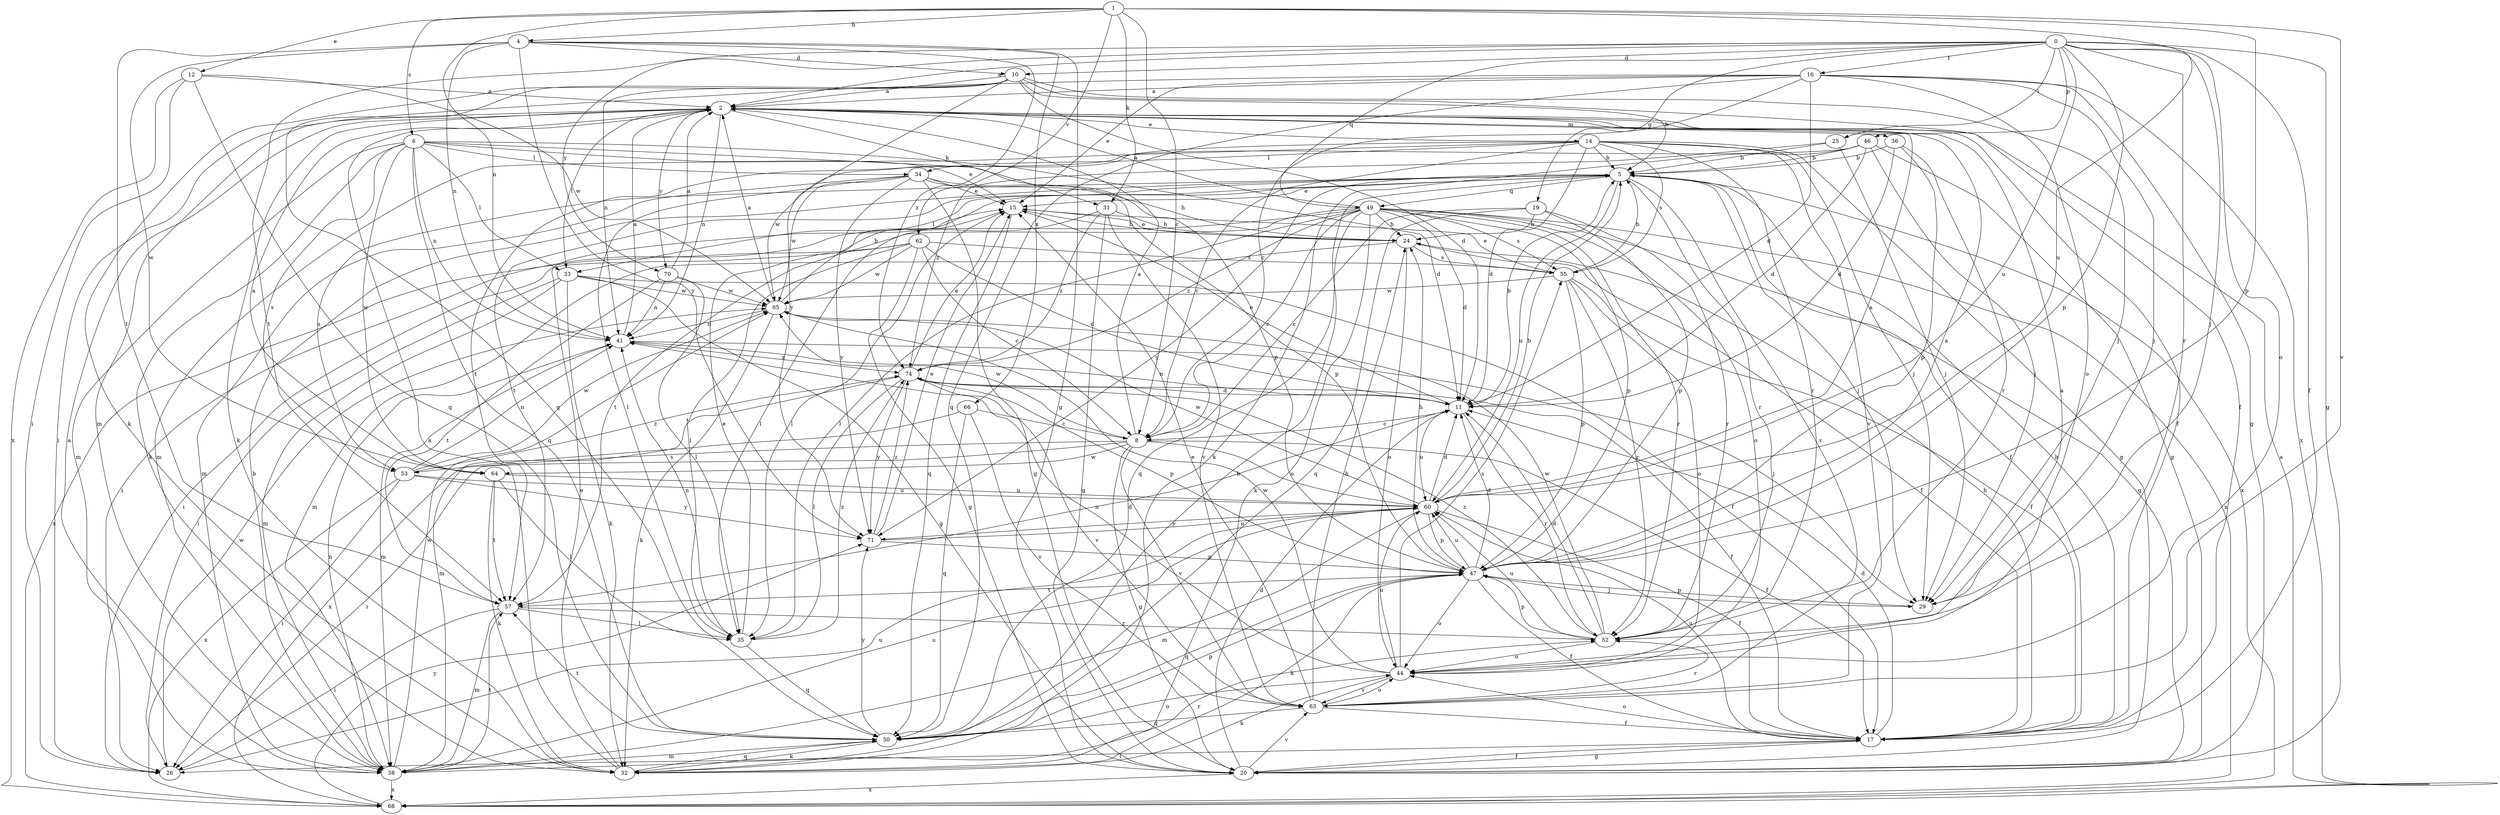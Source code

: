 strict digraph  {
0;
1;
2;
4;
5;
6;
8;
10;
11;
12;
14;
15;
16;
17;
19;
20;
24;
25;
26;
29;
31;
32;
33;
34;
35;
36;
38;
41;
44;
46;
47;
49;
50;
52;
53;
55;
57;
60;
62;
63;
64;
65;
66;
68;
70;
71;
74;
0 -> 2  [label=a];
0 -> 10  [label=d];
0 -> 16  [label=f];
0 -> 17  [label=f];
0 -> 19  [label=g];
0 -> 20  [label=g];
0 -> 25  [label=i];
0 -> 29  [label=j];
0 -> 44  [label=o];
0 -> 46  [label=p];
0 -> 47  [label=p];
0 -> 49  [label=q];
0 -> 52  [label=r];
0 -> 57  [label=t];
0 -> 60  [label=u];
0 -> 70  [label=y];
1 -> 4  [label=b];
1 -> 6  [label=c];
1 -> 8  [label=c];
1 -> 12  [label=e];
1 -> 31  [label=k];
1 -> 41  [label=n];
1 -> 47  [label=p];
1 -> 60  [label=u];
1 -> 62  [label=v];
1 -> 63  [label=v];
2 -> 14  [label=e];
2 -> 17  [label=f];
2 -> 26  [label=i];
2 -> 31  [label=k];
2 -> 32  [label=k];
2 -> 33  [label=l];
2 -> 36  [label=m];
2 -> 41  [label=n];
2 -> 70  [label=y];
4 -> 10  [label=d];
4 -> 20  [label=g];
4 -> 41  [label=n];
4 -> 57  [label=t];
4 -> 64  [label=w];
4 -> 66  [label=x];
4 -> 71  [label=y];
4 -> 74  [label=z];
5 -> 15  [label=e];
5 -> 17  [label=f];
5 -> 29  [label=j];
5 -> 33  [label=l];
5 -> 49  [label=q];
5 -> 52  [label=r];
5 -> 53  [label=s];
5 -> 57  [label=t];
5 -> 60  [label=u];
5 -> 63  [label=v];
5 -> 68  [label=x];
5 -> 71  [label=y];
6 -> 11  [label=d];
6 -> 15  [label=e];
6 -> 32  [label=k];
6 -> 33  [label=l];
6 -> 34  [label=l];
6 -> 38  [label=m];
6 -> 41  [label=n];
6 -> 47  [label=p];
6 -> 50  [label=q];
6 -> 53  [label=s];
6 -> 64  [label=w];
8 -> 2  [label=a];
8 -> 17  [label=f];
8 -> 20  [label=g];
8 -> 26  [label=i];
8 -> 53  [label=s];
8 -> 60  [label=u];
8 -> 63  [label=v];
8 -> 64  [label=w];
8 -> 65  [label=w];
10 -> 2  [label=a];
10 -> 5  [label=b];
10 -> 11  [label=d];
10 -> 17  [label=f];
10 -> 29  [label=j];
10 -> 32  [label=k];
10 -> 41  [label=n];
10 -> 50  [label=q];
10 -> 71  [label=y];
11 -> 5  [label=b];
11 -> 8  [label=c];
11 -> 15  [label=e];
11 -> 41  [label=n];
11 -> 52  [label=r];
11 -> 60  [label=u];
12 -> 2  [label=a];
12 -> 26  [label=i];
12 -> 50  [label=q];
12 -> 65  [label=w];
12 -> 68  [label=x];
14 -> 5  [label=b];
14 -> 8  [label=c];
14 -> 11  [label=d];
14 -> 20  [label=g];
14 -> 29  [label=j];
14 -> 34  [label=l];
14 -> 38  [label=m];
14 -> 52  [label=r];
14 -> 55  [label=s];
14 -> 63  [label=v];
14 -> 65  [label=w];
15 -> 24  [label=h];
15 -> 35  [label=l];
15 -> 50  [label=q];
16 -> 2  [label=a];
16 -> 8  [label=c];
16 -> 11  [label=d];
16 -> 15  [label=e];
16 -> 20  [label=g];
16 -> 29  [label=j];
16 -> 38  [label=m];
16 -> 44  [label=o];
16 -> 50  [label=q];
16 -> 68  [label=x];
17 -> 5  [label=b];
17 -> 11  [label=d];
17 -> 20  [label=g];
17 -> 24  [label=h];
17 -> 26  [label=i];
17 -> 44  [label=o];
17 -> 60  [label=u];
19 -> 8  [label=c];
19 -> 24  [label=h];
19 -> 47  [label=p];
19 -> 50  [label=q];
19 -> 52  [label=r];
20 -> 11  [label=d];
20 -> 17  [label=f];
20 -> 63  [label=v];
20 -> 68  [label=x];
24 -> 15  [label=e];
24 -> 17  [label=f];
24 -> 38  [label=m];
24 -> 44  [label=o];
24 -> 55  [label=s];
25 -> 5  [label=b];
25 -> 29  [label=j];
25 -> 74  [label=z];
26 -> 60  [label=u];
26 -> 65  [label=w];
29 -> 47  [label=p];
31 -> 20  [label=g];
31 -> 24  [label=h];
31 -> 35  [label=l];
31 -> 63  [label=v];
31 -> 74  [label=z];
32 -> 2  [label=a];
32 -> 5  [label=b];
32 -> 15  [label=e];
32 -> 50  [label=q];
33 -> 17  [label=f];
33 -> 20  [label=g];
33 -> 26  [label=i];
33 -> 32  [label=k];
33 -> 38  [label=m];
33 -> 65  [label=w];
34 -> 15  [label=e];
34 -> 20  [label=g];
34 -> 24  [label=h];
34 -> 35  [label=l];
34 -> 38  [label=m];
34 -> 47  [label=p];
34 -> 65  [label=w];
34 -> 71  [label=y];
35 -> 15  [label=e];
35 -> 41  [label=n];
35 -> 50  [label=q];
35 -> 74  [label=z];
36 -> 5  [label=b];
36 -> 11  [label=d];
36 -> 47  [label=p];
36 -> 52  [label=r];
38 -> 2  [label=a];
38 -> 5  [label=b];
38 -> 41  [label=n];
38 -> 52  [label=r];
38 -> 57  [label=t];
38 -> 60  [label=u];
38 -> 65  [label=w];
38 -> 68  [label=x];
41 -> 2  [label=a];
41 -> 29  [label=j];
41 -> 38  [label=m];
41 -> 74  [label=z];
44 -> 2  [label=a];
44 -> 32  [label=k];
44 -> 41  [label=n];
44 -> 55  [label=s];
44 -> 60  [label=u];
44 -> 63  [label=v];
44 -> 65  [label=w];
46 -> 5  [label=b];
46 -> 11  [label=d];
46 -> 20  [label=g];
46 -> 29  [label=j];
46 -> 32  [label=k];
46 -> 57  [label=t];
47 -> 2  [label=a];
47 -> 11  [label=d];
47 -> 17  [label=f];
47 -> 24  [label=h];
47 -> 29  [label=j];
47 -> 32  [label=k];
47 -> 44  [label=o];
47 -> 50  [label=q];
47 -> 57  [label=t];
47 -> 60  [label=u];
49 -> 2  [label=a];
49 -> 8  [label=c];
49 -> 11  [label=d];
49 -> 20  [label=g];
49 -> 24  [label=h];
49 -> 26  [label=i];
49 -> 32  [label=k];
49 -> 35  [label=l];
49 -> 44  [label=o];
49 -> 47  [label=p];
49 -> 50  [label=q];
49 -> 52  [label=r];
49 -> 55  [label=s];
49 -> 57  [label=t];
49 -> 68  [label=x];
49 -> 74  [label=z];
50 -> 32  [label=k];
50 -> 38  [label=m];
50 -> 44  [label=o];
50 -> 47  [label=p];
50 -> 57  [label=t];
50 -> 71  [label=y];
52 -> 11  [label=d];
52 -> 44  [label=o];
52 -> 47  [label=p];
52 -> 60  [label=u];
52 -> 65  [label=w];
52 -> 74  [label=z];
53 -> 26  [label=i];
53 -> 41  [label=n];
53 -> 60  [label=u];
53 -> 65  [label=w];
53 -> 68  [label=x];
53 -> 71  [label=y];
53 -> 74  [label=z];
55 -> 5  [label=b];
55 -> 15  [label=e];
55 -> 17  [label=f];
55 -> 44  [label=o];
55 -> 47  [label=p];
55 -> 52  [label=r];
55 -> 65  [label=w];
57 -> 11  [label=d];
57 -> 26  [label=i];
57 -> 35  [label=l];
57 -> 38  [label=m];
57 -> 52  [label=r];
60 -> 2  [label=a];
60 -> 5  [label=b];
60 -> 11  [label=d];
60 -> 17  [label=f];
60 -> 38  [label=m];
60 -> 47  [label=p];
60 -> 65  [label=w];
60 -> 71  [label=y];
62 -> 8  [label=c];
62 -> 11  [label=d];
62 -> 20  [label=g];
62 -> 26  [label=i];
62 -> 35  [label=l];
62 -> 55  [label=s];
62 -> 65  [label=w];
62 -> 68  [label=x];
63 -> 15  [label=e];
63 -> 17  [label=f];
63 -> 24  [label=h];
63 -> 44  [label=o];
63 -> 50  [label=q];
63 -> 52  [label=r];
64 -> 2  [label=a];
64 -> 32  [label=k];
64 -> 35  [label=l];
64 -> 57  [label=t];
64 -> 60  [label=u];
65 -> 2  [label=a];
65 -> 5  [label=b];
65 -> 32  [label=k];
65 -> 41  [label=n];
66 -> 8  [label=c];
66 -> 50  [label=q];
66 -> 63  [label=v];
66 -> 68  [label=x];
68 -> 2  [label=a];
68 -> 71  [label=y];
70 -> 2  [label=a];
70 -> 35  [label=l];
70 -> 41  [label=n];
70 -> 57  [label=t];
70 -> 65  [label=w];
71 -> 15  [label=e];
71 -> 47  [label=p];
71 -> 60  [label=u];
71 -> 74  [label=z];
74 -> 11  [label=d];
74 -> 15  [label=e];
74 -> 17  [label=f];
74 -> 35  [label=l];
74 -> 38  [label=m];
74 -> 47  [label=p];
74 -> 63  [label=v];
74 -> 71  [label=y];
}
